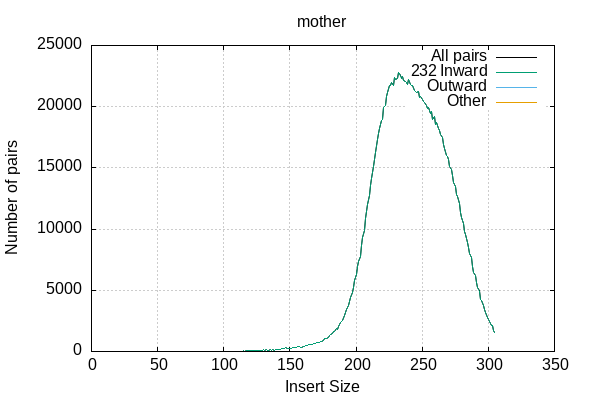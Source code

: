 
            set terminal png size 600,400 truecolor
            set output "./bamstat_plots/mother-insert-size.png"
            set grid xtics ytics y2tics back lc rgb "#cccccc"
            set rmargin 5
            set label sprintf("%d",232) at 232+10,22815
            set ylabel  "Number of pairs"
            set xlabel  "Insert Size"
            set title "mother"
            plot \
                '-' with lines lc rgb 'black' title 'All pairs', \
                '-' with lines title 'Inward', \
                '-' with lines title 'Outward', \
                '-' with lines title 'Other'
        0	0
1	0
2	0
3	0
4	0
5	0
6	0
7	0
8	0
9	0
10	0
11	0
12	0
13	0
14	0
15	0
16	0
17	0
18	0
19	0
20	0
21	0
22	0
23	0
24	0
25	0
26	0
27	0
28	0
29	0
30	0
31	0
32	0
33	0
34	0
35	0
36	0
37	0
38	0
39	1
40	0
41	0
42	0
43	0
44	0
45	0
46	0
47	0
48	0
49	0
50	0
51	1
52	0
53	0
54	0
55	0
56	0
57	0
58	0
59	0
60	0
61	0
62	0
63	0
64	0
65	0
66	1
67	0
68	0
69	0
70	1
71	0
72	0
73	0
74	0
75	0
76	0
77	0
78	0
79	0
80	1
81	0
82	0
83	0
84	2
85	0
86	0
87	0
88	0
89	0
90	2
91	1
92	1
93	8
94	7
95	4
96	0
97	3
98	10
99	3
100	7
101	6
102	20
103	21
104	18
105	25
106	11
107	22
108	30
109	28
110	21
111	23
112	24
113	30
114	33
115	45
116	18
117	42
118	51
119	46
120	66
121	62
122	57
123	78
124	69
125	76
126	83
127	76
128	77
129	85
130	128
131	121
132	123
133	115
134	121
135	140
136	114
137	180
138	118
139	148
140	188
141	161
142	198
143	177
144	230
145	229
146	245
147	294
148	244
149	216
150	250
151	273
152	301
153	334
154	338
155	362
156	408
157	391
158	365
159	354
160	424
161	436
162	507
163	476
164	540
165	556
166	564
167	543
168	688
169	675
170	758
171	721
172	700
173	787
174	843
175	860
176	1029
177	1046
178	1027
179	1162
180	1287
181	1384
182	1477
183	1629
184	1605
185	1840
186	1797
187	2012
188	2365
189	2465
190	2540
191	2901
192	3159
193	3447
194	3752
195	4122
196	4387
197	4824
198	5206
199	5813
200	6277
201	6916
202	7322
203	7787
204	8664
205	9281
206	9922
207	10883
208	11444
209	12034
210	12760
211	13547
212	14118
213	15153
214	15661
215	16225
216	17356
217	17781
218	18220
219	18866
220	18991
221	19938
222	20089
223	20803
224	21146
225	21770
226	21771
227	21960
228	21766
229	22353
230	22239
231	22274
232	22815
233	22723
234	22346
235	22492
236	22175
237	22057
238	21990
239	21829
240	22203
241	21825
242	21702
243	21693
244	21340
245	21204
246	21176
247	21209
248	20729
249	20823
250	20578
251	20453
252	20372
253	20108
254	19836
255	19928
256	19475
257	19589
258	18934
259	19172
260	18564
261	18689
262	18232
263	18028
264	17689
265	17478
266	16949
267	16558
268	16005
269	15916
270	15669
271	15122
272	14841
273	14361
274	13825
275	13512
276	12790
277	12679
278	12082
279	11344
280	10965
281	10451
282	9804
283	9551
284	8879
285	8470
286	8043
287	7646
288	6955
289	6455
290	6237
291	5647
292	5239
293	4943
294	4282
295	4179
296	3724
297	3415
298	3218
299	2782
300	2580
301	2445
302	2131
303	2106
304	1744
305	1550
end
0	0
1	0
2	0
3	0
4	0
5	0
6	0
7	0
8	0
9	0
10	0
11	0
12	0
13	0
14	0
15	0
16	0
17	0
18	0
19	0
20	0
21	0
22	0
23	0
24	0
25	0
26	0
27	0
28	0
29	0
30	0
31	0
32	0
33	0
34	0
35	0
36	0
37	0
38	0
39	0
40	0
41	0
42	0
43	0
44	0
45	0
46	0
47	0
48	0
49	0
50	0
51	0
52	0
53	0
54	0
55	0
56	0
57	0
58	0
59	0
60	0
61	0
62	0
63	0
64	0
65	0
66	0
67	0
68	0
69	0
70	0
71	0
72	0
73	0
74	0
75	0
76	0
77	0
78	0
79	0
80	0
81	0
82	0
83	0
84	1
85	0
86	0
87	0
88	0
89	0
90	1
91	1
92	1
93	6
94	7
95	4
96	0
97	3
98	9
99	3
100	1
101	5
102	20
103	21
104	18
105	25
106	9
107	22
108	30
109	26
110	21
111	23
112	24
113	30
114	33
115	45
116	18
117	42
118	49
119	46
120	66
121	62
122	57
123	77
124	69
125	76
126	83
127	76
128	77
129	85
130	128
131	121
132	123
133	114
134	121
135	139
136	111
137	180
138	117
139	148
140	188
141	161
142	198
143	177
144	228
145	229
146	245
147	294
148	244
149	216
150	250
151	269
152	301
153	334
154	338
155	361
156	407
157	390
158	365
159	353
160	424
161	436
162	507
163	476
164	540
165	556
166	562
167	542
168	688
169	675
170	756
171	721
172	700
173	787
174	843
175	860
176	1027
177	1046
178	1027
179	1161
180	1287
181	1384
182	1477
183	1629
184	1605
185	1839
186	1797
187	2007
188	2365
189	2465
190	2540
191	2901
192	3159
193	3447
194	3752
195	4122
196	4387
197	4824
198	5205
199	5813
200	6274
201	6916
202	7322
203	7787
204	8664
205	9281
206	9922
207	10879
208	11444
209	12034
210	12760
211	13547
212	14118
213	15153
214	15661
215	16225
216	17356
217	17781
218	18220
219	18866
220	18991
221	19938
222	20089
223	20802
224	21146
225	21770
226	21771
227	21958
228	21766
229	22353
230	22239
231	22274
232	22813
233	22723
234	22344
235	22492
236	22175
237	22057
238	21990
239	21827
240	22203
241	21825
242	21702
243	21693
244	21340
245	21204
246	21176
247	21209
248	20729
249	20823
250	20578
251	20452
252	20372
253	20108
254	19836
255	19928
256	19475
257	19589
258	18934
259	19172
260	18564
261	18689
262	18231
263	18028
264	17689
265	17478
266	16949
267	16558
268	16005
269	15916
270	15669
271	15122
272	14841
273	14361
274	13825
275	13512
276	12790
277	12679
278	12082
279	11344
280	10965
281	10450
282	9804
283	9550
284	8879
285	8470
286	8043
287	7646
288	6955
289	6455
290	6237
291	5647
292	5239
293	4942
294	4282
295	4179
296	3724
297	3415
298	3218
299	2782
300	2580
301	2445
302	2131
303	2106
304	1744
305	1547
end
0	0
1	0
2	0
3	0
4	0
5	0
6	0
7	0
8	0
9	0
10	0
11	0
12	0
13	0
14	0
15	0
16	0
17	0
18	0
19	0
20	0
21	0
22	0
23	0
24	0
25	0
26	0
27	0
28	0
29	0
30	0
31	0
32	0
33	0
34	0
35	0
36	0
37	0
38	0
39	1
40	0
41	0
42	0
43	0
44	0
45	0
46	0
47	0
48	0
49	0
50	0
51	0
52	0
53	0
54	0
55	0
56	0
57	0
58	0
59	0
60	0
61	0
62	0
63	0
64	0
65	0
66	1
67	0
68	0
69	0
70	0
71	0
72	0
73	0
74	0
75	0
76	0
77	0
78	0
79	0
80	1
81	0
82	0
83	0
84	0
85	0
86	0
87	0
88	0
89	0
90	1
91	0
92	0
93	2
94	0
95	0
96	0
97	0
98	1
99	0
100	6
101	0
102	0
103	0
104	0
105	0
106	0
107	0
108	0
109	0
110	0
111	0
112	0
113	0
114	0
115	0
116	0
117	0
118	0
119	0
120	0
121	0
122	0
123	0
124	0
125	0
126	0
127	0
128	0
129	0
130	0
131	0
132	0
133	0
134	0
135	0
136	0
137	0
138	0
139	0
140	0
141	0
142	0
143	0
144	0
145	0
146	0
147	0
148	0
149	0
150	0
151	0
152	0
153	0
154	0
155	0
156	0
157	0
158	0
159	0
160	0
161	0
162	0
163	0
164	0
165	0
166	0
167	0
168	0
169	0
170	0
171	0
172	0
173	0
174	0
175	0
176	0
177	0
178	0
179	0
180	0
181	0
182	0
183	0
184	0
185	0
186	0
187	0
188	0
189	0
190	0
191	0
192	0
193	0
194	0
195	0
196	0
197	0
198	0
199	0
200	0
201	0
202	0
203	0
204	0
205	0
206	0
207	0
208	0
209	0
210	0
211	0
212	0
213	0
214	0
215	0
216	0
217	0
218	0
219	0
220	0
221	0
222	0
223	0
224	0
225	0
226	0
227	0
228	0
229	0
230	0
231	0
232	0
233	0
234	0
235	0
236	0
237	0
238	0
239	0
240	0
241	0
242	0
243	0
244	0
245	0
246	0
247	0
248	0
249	0
250	0
251	0
252	0
253	0
254	0
255	0
256	0
257	0
258	0
259	0
260	0
261	0
262	0
263	0
264	0
265	0
266	0
267	0
268	0
269	0
270	0
271	0
272	0
273	0
274	0
275	0
276	0
277	0
278	0
279	0
280	0
281	0
282	0
283	0
284	0
285	0
286	0
287	0
288	0
289	0
290	0
291	0
292	0
293	0
294	0
295	0
296	0
297	0
298	0
299	0
300	0
301	0
302	0
303	0
304	0
305	0
end
0	0
1	0
2	0
3	0
4	0
5	0
6	0
7	0
8	0
9	0
10	0
11	0
12	0
13	0
14	0
15	0
16	0
17	0
18	0
19	0
20	0
21	0
22	0
23	0
24	0
25	0
26	0
27	0
28	0
29	0
30	0
31	0
32	0
33	0
34	0
35	0
36	0
37	0
38	0
39	0
40	0
41	0
42	0
43	0
44	0
45	0
46	0
47	0
48	0
49	0
50	0
51	1
52	0
53	0
54	0
55	0
56	0
57	0
58	0
59	0
60	0
61	0
62	0
63	0
64	0
65	0
66	0
67	0
68	0
69	0
70	1
71	0
72	0
73	0
74	0
75	0
76	0
77	0
78	0
79	0
80	0
81	0
82	0
83	0
84	1
85	0
86	0
87	0
88	0
89	0
90	0
91	0
92	0
93	0
94	0
95	0
96	0
97	0
98	0
99	0
100	0
101	1
102	0
103	0
104	0
105	0
106	2
107	0
108	0
109	2
110	0
111	0
112	0
113	0
114	0
115	0
116	0
117	0
118	2
119	0
120	0
121	0
122	0
123	1
124	0
125	0
126	0
127	0
128	0
129	0
130	0
131	0
132	0
133	1
134	0
135	1
136	3
137	0
138	1
139	0
140	0
141	0
142	0
143	0
144	2
145	0
146	0
147	0
148	0
149	0
150	0
151	4
152	0
153	0
154	0
155	1
156	1
157	1
158	0
159	1
160	0
161	0
162	0
163	0
164	0
165	0
166	2
167	1
168	0
169	0
170	2
171	0
172	0
173	0
174	0
175	0
176	2
177	0
178	0
179	1
180	0
181	0
182	0
183	0
184	0
185	1
186	0
187	5
188	0
189	0
190	0
191	0
192	0
193	0
194	0
195	0
196	0
197	0
198	1
199	0
200	3
201	0
202	0
203	0
204	0
205	0
206	0
207	4
208	0
209	0
210	0
211	0
212	0
213	0
214	0
215	0
216	0
217	0
218	0
219	0
220	0
221	0
222	0
223	1
224	0
225	0
226	0
227	2
228	0
229	0
230	0
231	0
232	2
233	0
234	2
235	0
236	0
237	0
238	0
239	2
240	0
241	0
242	0
243	0
244	0
245	0
246	0
247	0
248	0
249	0
250	0
251	1
252	0
253	0
254	0
255	0
256	0
257	0
258	0
259	0
260	0
261	0
262	1
263	0
264	0
265	0
266	0
267	0
268	0
269	0
270	0
271	0
272	0
273	0
274	0
275	0
276	0
277	0
278	0
279	0
280	0
281	1
282	0
283	1
284	0
285	0
286	0
287	0
288	0
289	0
290	0
291	0
292	0
293	1
294	0
295	0
296	0
297	0
298	0
299	0
300	0
301	0
302	0
303	0
304	0
305	3
end

